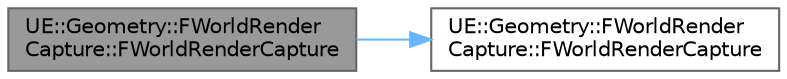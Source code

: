 digraph "UE::Geometry::FWorldRenderCapture::FWorldRenderCapture"
{
 // INTERACTIVE_SVG=YES
 // LATEX_PDF_SIZE
  bgcolor="transparent";
  edge [fontname=Helvetica,fontsize=10,labelfontname=Helvetica,labelfontsize=10];
  node [fontname=Helvetica,fontsize=10,shape=box,height=0.2,width=0.4];
  rankdir="LR";
  Node1 [id="Node000001",label="UE::Geometry::FWorldRender\lCapture::FWorldRenderCapture",height=0.2,width=0.4,color="gray40", fillcolor="grey60", style="filled", fontcolor="black",tooltip=" "];
  Node1 -> Node2 [id="edge1_Node000001_Node000002",color="steelblue1",style="solid",tooltip=" "];
  Node2 [id="Node000002",label="UE::Geometry::FWorldRender\lCapture::FWorldRenderCapture",height=0.2,width=0.4,color="grey40", fillcolor="white", style="filled",URL="$df/d27/classUE_1_1Geometry_1_1FWorldRenderCapture.html#a671e1b0a4fc6d77781cb4ba54da0ce0a",tooltip=" "];
}
